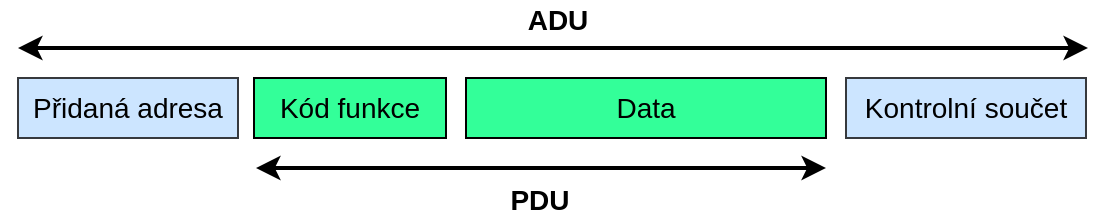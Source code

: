 <mxfile version="14.4.3" type="device"><diagram id="EhscZTNrUNs1cJxsaUFT" name="Stránka-"><mxGraphModel dx="1086" dy="806" grid="1" gridSize="10" guides="1" tooltips="1" connect="1" arrows="1" fold="1" page="1" pageScale="1" pageWidth="827" pageHeight="1169" math="0" shadow="0"><root><mxCell id="0"/><mxCell id="1" parent="0"/><mxCell id="bhKq3jjW6EAB5deTkkkU-2" value="Kód funkce" style="rounded=0;whiteSpace=wrap;html=1;fillColor=#33FF99;fontSize=14;" vertex="1" parent="1"><mxGeometry x="258" y="285" width="96" height="30" as="geometry"/></mxCell><mxCell id="bhKq3jjW6EAB5deTkkkU-3" value="Data" style="rounded=0;whiteSpace=wrap;html=1;fillColor=#33FF99;fontSize=14;" vertex="1" parent="1"><mxGeometry x="364" y="285" width="180" height="30" as="geometry"/></mxCell><mxCell id="bhKq3jjW6EAB5deTkkkU-4" value="Kontrolní součet" style="rounded=0;whiteSpace=wrap;html=1;fillColor=#cce5ff;strokeColor=#36393d;fontSize=14;" vertex="1" parent="1"><mxGeometry x="554" y="285" width="120" height="30" as="geometry"/></mxCell><mxCell id="bhKq3jjW6EAB5deTkkkU-5" value="Přidaná adresa" style="rounded=0;whiteSpace=wrap;html=1;fillColor=#cce5ff;strokeColor=#36393d;fontSize=14;" vertex="1" parent="1"><mxGeometry x="140" y="285" width="110" height="30" as="geometry"/></mxCell><mxCell id="bhKq3jjW6EAB5deTkkkU-6" value="" style="endArrow=classic;startArrow=classic;html=1;fontSize=14;strokeWidth=2;" edge="1" parent="1"><mxGeometry width="50" height="50" relative="1" as="geometry"><mxPoint x="140" y="270" as="sourcePoint"/><mxPoint x="675" y="270" as="targetPoint"/></mxGeometry></mxCell><mxCell id="bhKq3jjW6EAB5deTkkkU-7" value="" style="endArrow=classic;startArrow=classic;html=1;fontSize=14;strokeWidth=2;" edge="1" parent="1"><mxGeometry width="50" height="50" relative="1" as="geometry"><mxPoint x="259" y="330" as="sourcePoint"/><mxPoint x="544" y="330" as="targetPoint"/></mxGeometry></mxCell><mxCell id="bhKq3jjW6EAB5deTkkkU-9" value="&lt;b&gt;ADU&lt;/b&gt;" style="text;html=1;strokeColor=none;fillColor=none;align=center;verticalAlign=middle;whiteSpace=wrap;rounded=0;fontSize=14;" vertex="1" parent="1"><mxGeometry x="390" y="246" width="40" height="20" as="geometry"/></mxCell><mxCell id="bhKq3jjW6EAB5deTkkkU-10" value="&lt;b&gt;PDU&lt;/b&gt;" style="text;html=1;strokeColor=none;fillColor=none;align=center;verticalAlign=middle;whiteSpace=wrap;rounded=0;fontSize=14;" vertex="1" parent="1"><mxGeometry x="381" y="336" width="40" height="20" as="geometry"/></mxCell></root></mxGraphModel></diagram></mxfile>